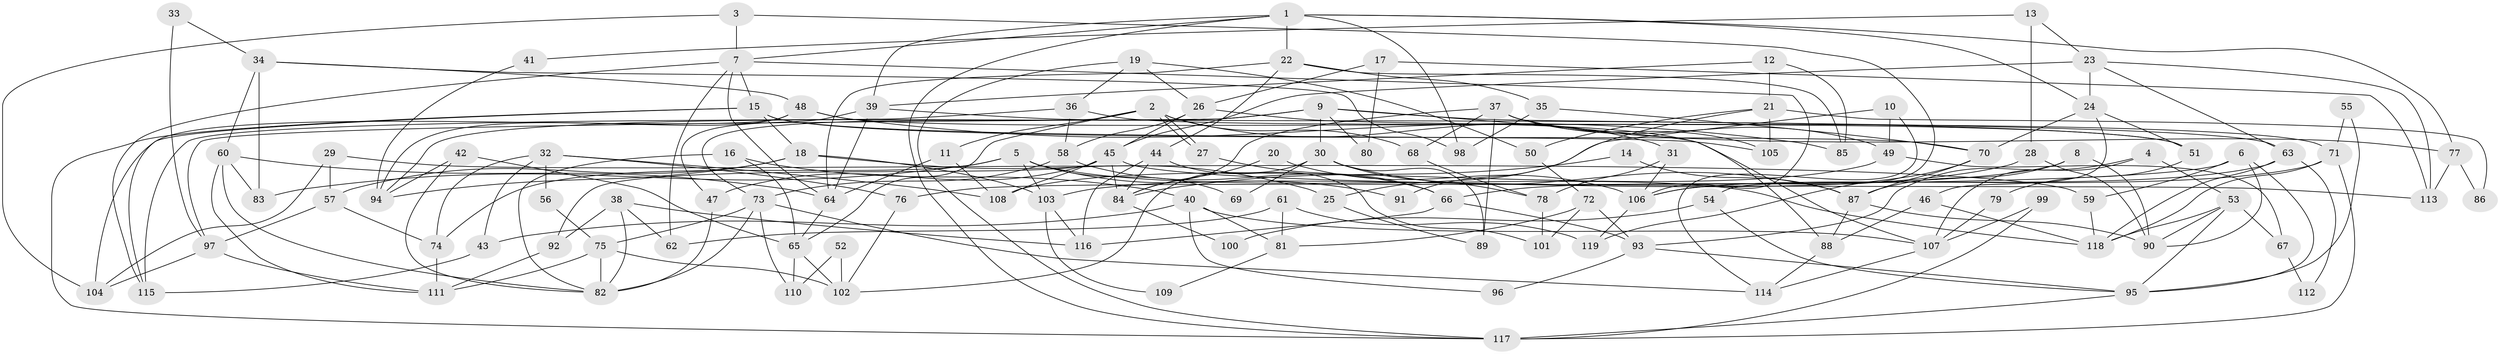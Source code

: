 // Generated by graph-tools (version 1.1) at 2025/11/02/27/25 16:11:18]
// undirected, 119 vertices, 238 edges
graph export_dot {
graph [start="1"]
  node [color=gray90,style=filled];
  1;
  2;
  3;
  4;
  5;
  6;
  7;
  8;
  9;
  10;
  11;
  12;
  13;
  14;
  15;
  16;
  17;
  18;
  19;
  20;
  21;
  22;
  23;
  24;
  25;
  26;
  27;
  28;
  29;
  30;
  31;
  32;
  33;
  34;
  35;
  36;
  37;
  38;
  39;
  40;
  41;
  42;
  43;
  44;
  45;
  46;
  47;
  48;
  49;
  50;
  51;
  52;
  53;
  54;
  55;
  56;
  57;
  58;
  59;
  60;
  61;
  62;
  63;
  64;
  65;
  66;
  67;
  68;
  69;
  70;
  71;
  72;
  73;
  74;
  75;
  76;
  77;
  78;
  79;
  80;
  81;
  82;
  83;
  84;
  85;
  86;
  87;
  88;
  89;
  90;
  91;
  92;
  93;
  94;
  95;
  96;
  97;
  98;
  99;
  100;
  101;
  102;
  103;
  104;
  105;
  106;
  107;
  108;
  109;
  110;
  111;
  112;
  113;
  114;
  115;
  116;
  117;
  118;
  119;
  1 -- 24;
  1 -- 98;
  1 -- 7;
  1 -- 22;
  1 -- 39;
  1 -- 77;
  1 -- 117;
  2 -- 65;
  2 -- 27;
  2 -- 27;
  2 -- 11;
  2 -- 31;
  2 -- 68;
  2 -- 73;
  3 -- 7;
  3 -- 104;
  3 -- 54;
  4 -- 93;
  4 -- 107;
  4 -- 53;
  5 -- 103;
  5 -- 83;
  5 -- 69;
  5 -- 74;
  5 -- 91;
  5 -- 118;
  6 -- 90;
  6 -- 95;
  6 -- 59;
  6 -- 76;
  7 -- 15;
  7 -- 62;
  7 -- 64;
  7 -- 106;
  7 -- 115;
  8 -- 90;
  8 -- 66;
  8 -- 87;
  9 -- 30;
  9 -- 63;
  9 -- 80;
  9 -- 88;
  9 -- 94;
  9 -- 97;
  10 -- 49;
  10 -- 114;
  10 -- 25;
  11 -- 64;
  11 -- 108;
  12 -- 21;
  12 -- 39;
  12 -- 85;
  13 -- 23;
  13 -- 28;
  13 -- 41;
  14 -- 87;
  14 -- 84;
  15 -- 115;
  15 -- 117;
  15 -- 18;
  15 -- 70;
  15 -- 105;
  16 -- 82;
  16 -- 40;
  16 -- 65;
  17 -- 113;
  17 -- 26;
  17 -- 80;
  18 -- 57;
  18 -- 25;
  18 -- 94;
  18 -- 103;
  19 -- 36;
  19 -- 117;
  19 -- 26;
  19 -- 50;
  20 -- 84;
  20 -- 106;
  21 -- 50;
  21 -- 105;
  21 -- 86;
  21 -- 91;
  22 -- 64;
  22 -- 35;
  22 -- 44;
  22 -- 85;
  23 -- 45;
  23 -- 63;
  23 -- 24;
  23 -- 113;
  24 -- 51;
  24 -- 46;
  24 -- 70;
  25 -- 89;
  26 -- 45;
  26 -- 58;
  26 -- 107;
  27 -- 66;
  28 -- 103;
  28 -- 90;
  29 -- 59;
  29 -- 104;
  29 -- 57;
  30 -- 102;
  30 -- 87;
  30 -- 69;
  30 -- 78;
  30 -- 89;
  31 -- 106;
  31 -- 78;
  32 -- 74;
  32 -- 108;
  32 -- 43;
  32 -- 56;
  32 -- 76;
  33 -- 97;
  33 -- 34;
  34 -- 60;
  34 -- 48;
  34 -- 83;
  34 -- 98;
  35 -- 70;
  35 -- 98;
  36 -- 115;
  36 -- 58;
  36 -- 71;
  37 -- 68;
  37 -- 89;
  37 -- 49;
  37 -- 77;
  37 -- 84;
  37 -- 105;
  38 -- 82;
  38 -- 92;
  38 -- 62;
  38 -- 116;
  39 -- 64;
  39 -- 47;
  39 -- 51;
  40 -- 81;
  40 -- 107;
  40 -- 43;
  40 -- 96;
  41 -- 94;
  42 -- 94;
  42 -- 65;
  42 -- 82;
  43 -- 115;
  44 -- 84;
  44 -- 101;
  44 -- 116;
  45 -- 113;
  45 -- 47;
  45 -- 84;
  45 -- 92;
  45 -- 108;
  46 -- 88;
  46 -- 118;
  47 -- 82;
  48 -- 85;
  48 -- 94;
  48 -- 51;
  48 -- 104;
  49 -- 108;
  49 -- 67;
  50 -- 72;
  51 -- 79;
  52 -- 110;
  52 -- 102;
  53 -- 118;
  53 -- 67;
  53 -- 90;
  53 -- 95;
  54 -- 95;
  54 -- 100;
  55 -- 71;
  55 -- 95;
  56 -- 75;
  57 -- 97;
  57 -- 74;
  58 -- 73;
  58 -- 66;
  59 -- 118;
  60 -- 111;
  60 -- 82;
  60 -- 64;
  60 -- 83;
  61 -- 119;
  61 -- 62;
  61 -- 81;
  63 -- 106;
  63 -- 118;
  63 -- 112;
  64 -- 65;
  65 -- 102;
  65 -- 110;
  66 -- 116;
  66 -- 93;
  67 -- 112;
  68 -- 78;
  70 -- 87;
  70 -- 119;
  71 -- 118;
  71 -- 106;
  71 -- 117;
  72 -- 93;
  72 -- 101;
  72 -- 81;
  73 -- 75;
  73 -- 82;
  73 -- 110;
  73 -- 114;
  74 -- 111;
  75 -- 82;
  75 -- 102;
  75 -- 111;
  76 -- 102;
  77 -- 86;
  77 -- 113;
  78 -- 101;
  79 -- 107;
  81 -- 109;
  84 -- 100;
  87 -- 88;
  87 -- 90;
  88 -- 114;
  92 -- 111;
  93 -- 95;
  93 -- 96;
  95 -- 117;
  97 -- 111;
  97 -- 104;
  99 -- 117;
  99 -- 107;
  103 -- 116;
  103 -- 109;
  106 -- 119;
  107 -- 114;
}

